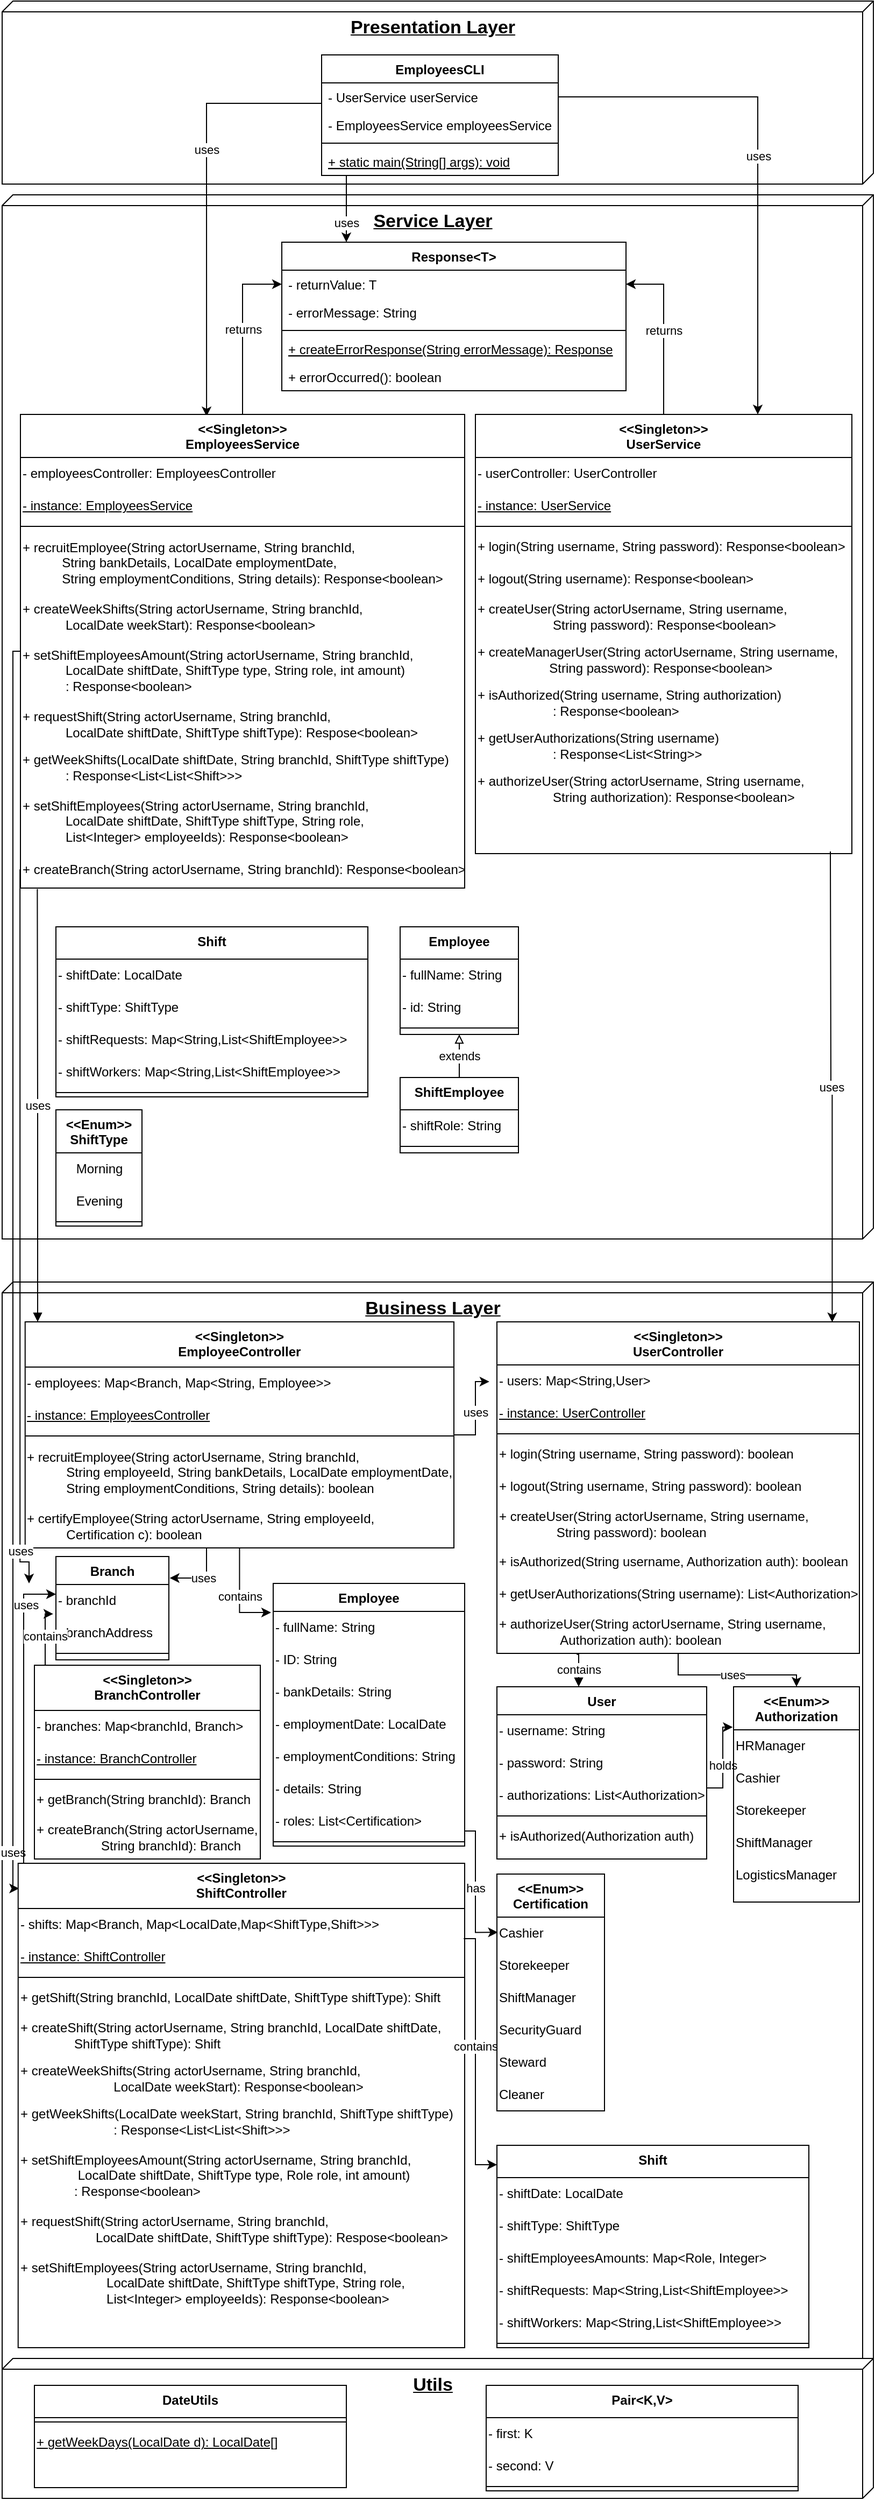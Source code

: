 <mxfile version="20.8.10" type="device"><diagram id="C5RBs43oDa-KdzZeNtuy" name="Page-1"><mxGraphModel dx="2015" dy="690" grid="1" gridSize="10" guides="1" tooltips="1" connect="1" arrows="1" fold="1" page="1" pageScale="1" pageWidth="827" pageHeight="1169" math="0" shadow="0"><root><mxCell id="WIyWlLk6GJQsqaUBKTNV-0"/><mxCell id="WIyWlLk6GJQsqaUBKTNV-1" parent="WIyWlLk6GJQsqaUBKTNV-0"/><mxCell id="3nhxtxOCKIJYej11kyEG-0" value="&lt;b&gt;Presentation Layer&lt;/b&gt;" style="verticalAlign=top;align=center;spacingTop=8;spacingLeft=2;spacingRight=12;shape=cube;size=10;direction=south;fontStyle=4;html=1;fontSize=17;" parent="WIyWlLk6GJQsqaUBKTNV-1" vertex="1"><mxGeometry x="-820" y="10" width="810" height="170" as="geometry"/></mxCell><mxCell id="3nhxtxOCKIJYej11kyEG-1" value="EmployeesCLI" style="swimlane;fontStyle=1;align=center;verticalAlign=top;childLayout=stackLayout;horizontal=1;startSize=26;horizontalStack=0;resizeParent=1;resizeParentMax=0;resizeLast=0;collapsible=1;marginBottom=0;" parent="WIyWlLk6GJQsqaUBKTNV-1" vertex="1"><mxGeometry x="-523" y="60" width="220" height="112" as="geometry"/></mxCell><mxCell id="3nhxtxOCKIJYej11kyEG-40" value="- UserService userService" style="text;strokeColor=none;fillColor=none;align=left;verticalAlign=top;spacingLeft=4;spacingRight=4;overflow=hidden;rotatable=0;points=[[0,0.5],[1,0.5]];portConstraint=eastwest;fontStyle=0" parent="3nhxtxOCKIJYej11kyEG-1" vertex="1"><mxGeometry y="26" width="220" height="26" as="geometry"/></mxCell><mxCell id="3nhxtxOCKIJYej11kyEG-41" value="- EmployeesService employeesService" style="text;strokeColor=none;fillColor=none;align=left;verticalAlign=top;spacingLeft=4;spacingRight=4;overflow=hidden;rotatable=0;points=[[0,0.5],[1,0.5]];portConstraint=eastwest;fontStyle=0" parent="3nhxtxOCKIJYej11kyEG-1" vertex="1"><mxGeometry y="52" width="220" height="26" as="geometry"/></mxCell><mxCell id="3nhxtxOCKIJYej11kyEG-7" value="" style="line;strokeWidth=1;fillColor=none;align=left;verticalAlign=middle;spacingTop=-1;spacingLeft=3;spacingRight=3;rotatable=0;labelPosition=right;points=[];portConstraint=eastwest;" parent="3nhxtxOCKIJYej11kyEG-1" vertex="1"><mxGeometry y="78" width="220" height="8" as="geometry"/></mxCell><mxCell id="3nhxtxOCKIJYej11kyEG-9" value="+ static main(String[] args): void" style="text;strokeColor=none;fillColor=none;align=left;verticalAlign=top;spacingLeft=4;spacingRight=4;overflow=hidden;rotatable=0;points=[[0,0.5],[1,0.5]];portConstraint=eastwest;fontStyle=4" parent="3nhxtxOCKIJYej11kyEG-1" vertex="1"><mxGeometry y="86" width="220" height="26" as="geometry"/></mxCell><mxCell id="3nhxtxOCKIJYej11kyEG-10" value="&lt;b&gt;Service Layer&lt;/b&gt;" style="verticalAlign=top;align=center;spacingTop=8;spacingLeft=2;spacingRight=12;shape=cube;size=10;direction=south;fontStyle=4;html=1;fontSize=17;" parent="WIyWlLk6GJQsqaUBKTNV-1" vertex="1"><mxGeometry x="-820" y="190" width="810" height="970" as="geometry"/></mxCell><mxCell id="3nhxtxOCKIJYej11kyEG-47" value="uses" style="edgeStyle=orthogonalEdgeStyle;rounded=0;orthogonalLoop=1;jettySize=auto;html=1;exitX=0;exitY=0.5;exitDx=0;exitDy=0;startArrow=none;startFill=0;endArrow=classic;endFill=1;entryX=0.419;entryY=0.004;entryDx=0;entryDy=0;entryPerimeter=0;" parent="WIyWlLk6GJQsqaUBKTNV-1" source="3nhxtxOCKIJYej11kyEG-41" target="3nhxtxOCKIJYej11kyEG-15" edge="1"><mxGeometry x="-0.184" relative="1" as="geometry"><Array as="points"><mxPoint x="-630" y="105"/></Array><mxPoint x="-640" y="368" as="targetPoint"/><mxPoint as="offset"/></mxGeometry></mxCell><mxCell id="3nhxtxOCKIJYej11kyEG-45" value="returns" style="edgeStyle=orthogonalEdgeStyle;rounded=0;orthogonalLoop=1;jettySize=auto;html=1;entryX=0;entryY=0.5;entryDx=0;entryDy=0;" parent="WIyWlLk6GJQsqaUBKTNV-1" source="3nhxtxOCKIJYej11kyEG-15" target="3nhxtxOCKIJYej11kyEG-38" edge="1"><mxGeometry relative="1" as="geometry"/></mxCell><mxCell id="3nhxtxOCKIJYej11kyEG-46" value="returns" style="edgeStyle=orthogonalEdgeStyle;rounded=0;orthogonalLoop=1;jettySize=auto;html=1;entryX=1;entryY=0.5;entryDx=0;entryDy=0;" parent="WIyWlLk6GJQsqaUBKTNV-1" source="3nhxtxOCKIJYej11kyEG-23" target="3nhxtxOCKIJYej11kyEG-38" edge="1"><mxGeometry relative="1" as="geometry"/></mxCell><mxCell id="3nhxtxOCKIJYej11kyEG-23" value="&lt;&lt;Singleton&gt;&gt;&#10;UserService" style="swimlane;fontStyle=1;align=center;verticalAlign=top;childLayout=stackLayout;horizontal=1;startSize=40;horizontalStack=0;resizeParent=1;resizeLast=0;collapsible=1;marginBottom=0;rounded=0;shadow=0;strokeWidth=1;" parent="WIyWlLk6GJQsqaUBKTNV-1" vertex="1"><mxGeometry x="-380" y="394" width="350" height="408" as="geometry"><mxRectangle x="130" y="380" width="160" height="26" as="alternateBounds"/></mxGeometry></mxCell><mxCell id="3nhxtxOCKIJYej11kyEG-24" value="- userController: UserController" style="text;html=1;align=left;verticalAlign=middle;resizable=0;points=[];autosize=1;strokeColor=none;fillColor=none;" parent="3nhxtxOCKIJYej11kyEG-23" vertex="1"><mxGeometry y="40" width="350" height="30" as="geometry"/></mxCell><mxCell id="3nhxtxOCKIJYej11kyEG-52" value="&lt;u&gt;- instance: UserService&lt;/u&gt;" style="text;html=1;align=left;verticalAlign=middle;resizable=0;points=[];autosize=1;strokeColor=none;fillColor=none;" parent="3nhxtxOCKIJYej11kyEG-23" vertex="1"><mxGeometry y="70" width="350" height="30" as="geometry"/></mxCell><mxCell id="3nhxtxOCKIJYej11kyEG-25" value="" style="line;html=1;strokeWidth=1;align=left;verticalAlign=middle;spacingTop=-1;spacingLeft=3;spacingRight=3;rotatable=0;labelPosition=right;points=[];portConstraint=eastwest;" parent="3nhxtxOCKIJYej11kyEG-23" vertex="1"><mxGeometry y="100" width="350" height="8" as="geometry"/></mxCell><mxCell id="tUeAErOg3bjmsSZB63ol-9" value="&lt;span&gt;+ login(String username, String password): Response&amp;lt;boolean&amp;gt;&lt;/span&gt;" style="text;html=1;align=left;verticalAlign=middle;resizable=0;points=[];autosize=1;strokeColor=none;fillColor=none;fontStyle=0" vertex="1" parent="3nhxtxOCKIJYej11kyEG-23"><mxGeometry y="108" width="350" height="30" as="geometry"/></mxCell><mxCell id="tUeAErOg3bjmsSZB63ol-10" value="&lt;span&gt;+ logout(String username): Response&amp;lt;boolean&amp;gt;&lt;/span&gt;" style="text;html=1;align=left;verticalAlign=middle;resizable=0;points=[];autosize=1;strokeColor=none;fillColor=none;fontStyle=0" vertex="1" parent="3nhxtxOCKIJYej11kyEG-23"><mxGeometry y="138" width="350" height="30" as="geometry"/></mxCell><mxCell id="tUeAErOg3bjmsSZB63ol-15" value="&lt;span&gt;+ createUser(String actorUsername, String username,&lt;br&gt;&amp;nbsp; &amp;nbsp; &amp;nbsp; &amp;nbsp; &amp;nbsp; &amp;nbsp; &amp;nbsp; &amp;nbsp; &amp;nbsp; &amp;nbsp; &amp;nbsp;String password): Response&amp;lt;boolean&amp;gt;&lt;/span&gt;" style="text;html=1;align=left;verticalAlign=middle;resizable=0;points=[];autosize=1;strokeColor=none;fillColor=none;fontStyle=0" vertex="1" parent="3nhxtxOCKIJYej11kyEG-23"><mxGeometry y="168" width="350" height="40" as="geometry"/></mxCell><mxCell id="tUeAErOg3bjmsSZB63ol-21" value="&lt;span&gt;+ createManagerUser(String actorUsername, String username,&lt;br&gt;&amp;nbsp; &amp;nbsp; &amp;nbsp; &amp;nbsp; &amp;nbsp; &amp;nbsp; &amp;nbsp; &amp;nbsp; &amp;nbsp; &amp;nbsp; String password): Response&amp;lt;boolean&amp;gt;&lt;/span&gt;" style="text;html=1;align=left;verticalAlign=middle;resizable=0;points=[];autosize=1;strokeColor=none;fillColor=none;fontStyle=0" vertex="1" parent="3nhxtxOCKIJYej11kyEG-23"><mxGeometry y="208" width="350" height="40" as="geometry"/></mxCell><mxCell id="tUeAErOg3bjmsSZB63ol-62" value="&lt;span&gt;+ isAuthorized(String username, String authorization)&lt;br&gt;&amp;nbsp; &amp;nbsp; &amp;nbsp; &amp;nbsp; &amp;nbsp; &amp;nbsp; &amp;nbsp; &amp;nbsp; &amp;nbsp; &amp;nbsp; &amp;nbsp;: Response&amp;lt;boolean&amp;gt;&lt;/span&gt;" style="text;html=1;align=left;verticalAlign=middle;resizable=0;points=[];autosize=1;strokeColor=none;fillColor=none;fontStyle=0" vertex="1" parent="3nhxtxOCKIJYej11kyEG-23"><mxGeometry y="248" width="350" height="40" as="geometry"/></mxCell><mxCell id="tUeAErOg3bjmsSZB63ol-63" value="&lt;span&gt;+ getUserAuthorizations(String username)&lt;br&gt;&amp;nbsp; &amp;nbsp; &amp;nbsp; &amp;nbsp; &amp;nbsp; &amp;nbsp; &amp;nbsp; &amp;nbsp; &amp;nbsp; &amp;nbsp; &amp;nbsp;: Response&amp;lt;List&amp;lt;String&amp;gt;&amp;gt;&lt;/span&gt;" style="text;html=1;align=left;verticalAlign=middle;resizable=0;points=[];autosize=1;strokeColor=none;fillColor=none;fontStyle=0" vertex="1" parent="3nhxtxOCKIJYej11kyEG-23"><mxGeometry y="288" width="350" height="40" as="geometry"/></mxCell><mxCell id="tUeAErOg3bjmsSZB63ol-117" value="&lt;span&gt;+ authorizeUser(String actorUsername, String username, &lt;br&gt;&amp;nbsp; &amp;nbsp; &amp;nbsp; &amp;nbsp; &amp;nbsp; &amp;nbsp; &amp;nbsp; &amp;nbsp; &amp;nbsp; &amp;nbsp; &amp;nbsp;String authorization): Response&amp;lt;boolean&amp;gt;&lt;/span&gt;" style="text;html=1;align=left;verticalAlign=middle;resizable=0;points=[];autosize=1;strokeColor=none;fillColor=none;fontStyle=0" vertex="1" parent="3nhxtxOCKIJYej11kyEG-23"><mxGeometry y="328" width="350" height="40" as="geometry"/></mxCell><mxCell id="3nhxtxOCKIJYej11kyEG-36" value="Response&lt;T&gt;" style="swimlane;fontStyle=1;align=center;verticalAlign=top;childLayout=stackLayout;horizontal=1;startSize=26;horizontalStack=0;resizeParent=1;resizeParentMax=0;resizeLast=0;collapsible=1;marginBottom=0;" parent="WIyWlLk6GJQsqaUBKTNV-1" vertex="1"><mxGeometry x="-560" y="234" width="320" height="138" as="geometry"/></mxCell><mxCell id="3nhxtxOCKIJYej11kyEG-38" value="- returnValue: T" style="text;strokeColor=none;fillColor=none;align=left;verticalAlign=top;spacingLeft=4;spacingRight=4;overflow=hidden;rotatable=0;points=[[0,0.5],[1,0.5]];portConstraint=eastwest;" parent="3nhxtxOCKIJYej11kyEG-36" vertex="1"><mxGeometry y="26" width="320" height="26" as="geometry"/></mxCell><mxCell id="3nhxtxOCKIJYej11kyEG-39" value="- errorMessage: String" style="text;strokeColor=none;fillColor=none;align=left;verticalAlign=top;spacingLeft=4;spacingRight=4;overflow=hidden;rotatable=0;points=[[0,0.5],[1,0.5]];portConstraint=eastwest;fontStyle=0" parent="3nhxtxOCKIJYej11kyEG-36" vertex="1"><mxGeometry y="52" width="320" height="26" as="geometry"/></mxCell><mxCell id="3nhxtxOCKIJYej11kyEG-37" value="" style="line;strokeWidth=1;fillColor=none;align=left;verticalAlign=middle;spacingTop=-1;spacingLeft=3;spacingRight=3;rotatable=0;labelPosition=right;points=[];portConstraint=eastwest;" parent="3nhxtxOCKIJYej11kyEG-36" vertex="1"><mxGeometry y="78" width="320" height="8" as="geometry"/></mxCell><mxCell id="tUeAErOg3bjmsSZB63ol-11" value="+ createErrorResponse(String errorMessage): Response" style="text;strokeColor=none;fillColor=none;align=left;verticalAlign=top;spacingLeft=4;spacingRight=4;overflow=hidden;rotatable=0;points=[[0,0.5],[1,0.5]];portConstraint=eastwest;fontStyle=4" vertex="1" parent="3nhxtxOCKIJYej11kyEG-36"><mxGeometry y="86" width="320" height="26" as="geometry"/></mxCell><mxCell id="tUeAErOg3bjmsSZB63ol-12" value="+ errorOccurred(): boolean" style="text;strokeColor=none;fillColor=none;align=left;verticalAlign=top;spacingLeft=4;spacingRight=4;overflow=hidden;rotatable=0;points=[[0,0.5],[1,0.5]];portConstraint=eastwest;fontStyle=0" vertex="1" parent="3nhxtxOCKIJYej11kyEG-36"><mxGeometry y="112" width="320" height="26" as="geometry"/></mxCell><mxCell id="3nhxtxOCKIJYej11kyEG-48" value="uses" style="edgeStyle=orthogonalEdgeStyle;rounded=0;orthogonalLoop=1;jettySize=auto;html=1;exitX=1;exitY=0.5;exitDx=0;exitDy=0;entryX=0.75;entryY=0;entryDx=0;entryDy=0;startArrow=none;startFill=0;endArrow=classic;endFill=1;strokeWidth=1;" parent="WIyWlLk6GJQsqaUBKTNV-1" source="3nhxtxOCKIJYej11kyEG-40" target="3nhxtxOCKIJYej11kyEG-23" edge="1"><mxGeometry relative="1" as="geometry"/></mxCell><mxCell id="3nhxtxOCKIJYej11kyEG-49" value="&lt;b&gt;Business Layer&lt;/b&gt;" style="verticalAlign=top;align=center;spacingTop=8;spacingLeft=2;spacingRight=12;shape=cube;size=10;direction=south;fontStyle=4;html=1;fontSize=17;" parent="WIyWlLk6GJQsqaUBKTNV-1" vertex="1"><mxGeometry x="-820" y="1200" width="810" height="1010" as="geometry"/></mxCell><mxCell id="tUeAErOg3bjmsSZB63ol-16" value="uses" style="edgeStyle=orthogonalEdgeStyle;rounded=0;orthogonalLoop=1;jettySize=auto;html=1;entryX=-0.021;entryY=0.517;entryDx=0;entryDy=0;entryPerimeter=0;startArrow=none;startFill=0;endArrow=classic;endFill=1;" edge="1" parent="WIyWlLk6GJQsqaUBKTNV-1" source="TPDy2men3T0ADZxq4F-W-15" target="2aoBsy9uFWrHVeQdkBPF-13"><mxGeometry relative="1" as="geometry"/></mxCell><mxCell id="tUeAErOg3bjmsSZB63ol-20" value="uses" style="edgeStyle=orthogonalEdgeStyle;rounded=0;orthogonalLoop=1;jettySize=auto;html=1;startArrow=block;startFill=1;endArrow=none;endFill=0;entryX=0.038;entryY=1.094;entryDx=0;entryDy=0;entryPerimeter=0;" edge="1" parent="WIyWlLk6GJQsqaUBKTNV-1" source="TPDy2men3T0ADZxq4F-W-15" target="tUeAErOg3bjmsSZB63ol-120"><mxGeometry relative="1" as="geometry"><mxPoint x="-790" y="780" as="targetPoint"/><Array as="points"><mxPoint x="-787" y="1040"/><mxPoint x="-787" y="1040"/></Array></mxGeometry></mxCell><mxCell id="tUeAErOg3bjmsSZB63ol-171" value="contains" style="edgeStyle=orthogonalEdgeStyle;rounded=0;orthogonalLoop=1;jettySize=auto;html=1;startArrow=none;startFill=0;endArrow=classic;endFill=1;" edge="1" parent="WIyWlLk6GJQsqaUBKTNV-1" source="TPDy2men3T0ADZxq4F-W-15"><mxGeometry relative="1" as="geometry"><mxPoint x="-570" y="1507" as="targetPoint"/><Array as="points"><mxPoint x="-599" y="1507"/></Array></mxGeometry></mxCell><mxCell id="tUeAErOg3bjmsSZB63ol-175" value="uses" style="edgeStyle=orthogonalEdgeStyle;rounded=0;orthogonalLoop=1;jettySize=auto;html=1;entryX=1.008;entryY=0.2;entryDx=0;entryDy=0;startArrow=none;startFill=0;endArrow=classic;endFill=1;entryPerimeter=0;" edge="1" parent="WIyWlLk6GJQsqaUBKTNV-1" source="TPDy2men3T0ADZxq4F-W-15" target="tUeAErOg3bjmsSZB63ol-56"><mxGeometry relative="1" as="geometry"><Array as="points"><mxPoint x="-630" y="1475"/><mxPoint x="-664" y="1475"/></Array></mxGeometry></mxCell><mxCell id="TPDy2men3T0ADZxq4F-W-15" value="&lt;&lt;Singleton&gt;&gt;&#10;EmployeeController" style="swimlane;fontStyle=1;align=center;verticalAlign=top;childLayout=stackLayout;horizontal=1;startSize=42;horizontalStack=0;resizeParent=1;resizeLast=0;collapsible=1;marginBottom=0;rounded=0;shadow=0;strokeWidth=1;" parent="WIyWlLk6GJQsqaUBKTNV-1" vertex="1"><mxGeometry x="-798.63" y="1237" width="398.63" height="210" as="geometry"><mxRectangle x="130" y="380" width="160" height="26" as="alternateBounds"/></mxGeometry></mxCell><mxCell id="62ZQvkJC0TwxKtBlI4pa-22" value="- employees: Map&amp;lt;Branch, Map&amp;lt;String, Employee&amp;gt;&amp;gt;" style="text;html=1;align=left;verticalAlign=middle;resizable=0;points=[];autosize=1;strokeColor=none;fillColor=none;" parent="TPDy2men3T0ADZxq4F-W-15" vertex="1"><mxGeometry y="42" width="398.63" height="30" as="geometry"/></mxCell><mxCell id="3nhxtxOCKIJYej11kyEG-50" value="&lt;u&gt;- instance: EmployeesController&lt;/u&gt;" style="text;html=1;align=left;verticalAlign=middle;resizable=0;points=[];autosize=1;strokeColor=none;fillColor=none;" parent="TPDy2men3T0ADZxq4F-W-15" vertex="1"><mxGeometry y="72" width="398.63" height="30" as="geometry"/></mxCell><mxCell id="TPDy2men3T0ADZxq4F-W-18" value="" style="line;html=1;strokeWidth=1;align=left;verticalAlign=middle;spacingTop=-1;spacingLeft=3;spacingRight=3;rotatable=0;labelPosition=right;points=[];portConstraint=eastwest;" parent="TPDy2men3T0ADZxq4F-W-15" vertex="1"><mxGeometry y="102" width="398.63" height="8" as="geometry"/></mxCell><mxCell id="tUeAErOg3bjmsSZB63ol-26" value="+ recruitEmployee(String actorUsername, String branchId,&lt;br&gt;&amp;nbsp; &amp;nbsp; &amp;nbsp; &amp;nbsp; &amp;nbsp; &amp;nbsp;String employeeId, String bankDetails, LocalDate employmentDate,&lt;br style=&quot;border-color: var(--border-color);&quot;&gt;&amp;nbsp; &amp;nbsp; &amp;nbsp; &amp;nbsp; &amp;nbsp; &amp;nbsp;String employmentConditions, String details): boolean" style="text;html=1;align=left;verticalAlign=middle;resizable=0;points=[];autosize=1;strokeColor=none;fillColor=none;fontStyle=0" vertex="1" parent="TPDy2men3T0ADZxq4F-W-15"><mxGeometry y="110" width="398.63" height="60" as="geometry"/></mxCell><mxCell id="tUeAErOg3bjmsSZB63ol-190" value="+ certifyEmployee(String actorUsername, String employeeId,&lt;br&gt;&amp;nbsp; &amp;nbsp; &amp;nbsp; &amp;nbsp; &amp;nbsp; &amp;nbsp;Certification c): boolean" style="text;html=1;align=left;verticalAlign=middle;resizable=0;points=[];autosize=1;strokeColor=none;fillColor=none;fontStyle=0" vertex="1" parent="TPDy2men3T0ADZxq4F-W-15"><mxGeometry y="170" width="398.63" height="40" as="geometry"/></mxCell><mxCell id="tUeAErOg3bjmsSZB63ol-18" value="contains" style="edgeStyle=orthogonalEdgeStyle;rounded=0;orthogonalLoop=1;jettySize=auto;html=1;entryX=0.22;entryY=1.021;entryDx=0;entryDy=0;entryPerimeter=0;startArrow=block;startFill=1;endArrow=none;endFill=0;" edge="1" parent="WIyWlLk6GJQsqaUBKTNV-1" source="TPDy2men3T0ADZxq4F-W-9" target="tUeAErOg3bjmsSZB63ol-118"><mxGeometry relative="1" as="geometry"><Array as="points"><mxPoint x="-284" y="1546"/></Array></mxGeometry></mxCell><mxCell id="tUeAErOg3bjmsSZB63ol-46" value="holds" style="edgeStyle=orthogonalEdgeStyle;rounded=0;orthogonalLoop=1;jettySize=auto;html=1;startArrow=none;startFill=0;endArrow=classic;endFill=1;entryX=-0.007;entryY=-0.083;entryDx=0;entryDy=0;entryPerimeter=0;" edge="1" parent="WIyWlLk6GJQsqaUBKTNV-1" source="TPDy2men3T0ADZxq4F-W-9" target="tUeAErOg3bjmsSZB63ol-33"><mxGeometry x="-0.106" relative="1" as="geometry"><mxPoint x="-154" y="1606" as="targetPoint"/><Array as="points"><mxPoint x="-150" y="1670"/><mxPoint x="-150" y="1614"/></Array><mxPoint as="offset"/></mxGeometry></mxCell><mxCell id="TPDy2men3T0ADZxq4F-W-9" value="User" style="swimlane;fontStyle=1;align=center;verticalAlign=top;childLayout=stackLayout;horizontal=1;startSize=26;horizontalStack=0;resizeParent=1;resizeLast=0;collapsible=1;marginBottom=0;rounded=0;shadow=0;strokeWidth=1;" parent="WIyWlLk6GJQsqaUBKTNV-1" vertex="1"><mxGeometry x="-360" y="1576" width="195" height="160" as="geometry"><mxRectangle x="130" y="380" width="160" height="26" as="alternateBounds"/></mxGeometry></mxCell><mxCell id="TPDy2men3T0ADZxq4F-W-69" value="- username: String" style="text;html=1;align=left;verticalAlign=middle;resizable=0;points=[];autosize=1;strokeColor=none;fillColor=none;" parent="TPDy2men3T0ADZxq4F-W-9" vertex="1"><mxGeometry y="26" width="195" height="30" as="geometry"/></mxCell><mxCell id="TPDy2men3T0ADZxq4F-W-72" value="- password: String" style="text;html=1;align=left;verticalAlign=middle;resizable=0;points=[];autosize=1;strokeColor=none;fillColor=none;" parent="TPDy2men3T0ADZxq4F-W-9" vertex="1"><mxGeometry y="56" width="195" height="30" as="geometry"/></mxCell><mxCell id="2aoBsy9uFWrHVeQdkBPF-0" value="- authorizations: List&amp;lt;Authorization&amp;gt;" style="text;html=1;align=left;verticalAlign=middle;resizable=0;points=[];autosize=1;strokeColor=none;fillColor=none;" parent="TPDy2men3T0ADZxq4F-W-9" vertex="1"><mxGeometry y="86" width="195" height="30" as="geometry"/></mxCell><mxCell id="TPDy2men3T0ADZxq4F-W-12" value="" style="line;html=1;strokeWidth=1;align=left;verticalAlign=middle;spacingTop=-1;spacingLeft=3;spacingRight=3;rotatable=0;labelPosition=right;points=[];portConstraint=eastwest;" parent="TPDy2men3T0ADZxq4F-W-9" vertex="1"><mxGeometry y="116" width="195" height="8" as="geometry"/></mxCell><mxCell id="tUeAErOg3bjmsSZB63ol-22" value="&lt;span&gt;+ isAuthorized(Authorization auth)&lt;/span&gt;" style="text;html=1;align=left;verticalAlign=middle;resizable=0;points=[];autosize=1;strokeColor=none;fillColor=none;fontStyle=0" vertex="1" parent="TPDy2men3T0ADZxq4F-W-9"><mxGeometry y="124" width="195" height="30" as="geometry"/></mxCell><mxCell id="tUeAErOg3bjmsSZB63ol-1" value="uses" style="edgeStyle=orthogonalEdgeStyle;rounded=0;orthogonalLoop=1;jettySize=auto;html=1;endArrow=none;endFill=0;exitX=0.925;exitY=0.001;exitDx=0;exitDy=0;startArrow=classic;startFill=1;exitPerimeter=0;" edge="1" parent="WIyWlLk6GJQsqaUBKTNV-1" source="TPDy2men3T0ADZxq4F-W-21"><mxGeometry relative="1" as="geometry"><mxPoint x="-50" y="800" as="targetPoint"/><Array as="points"/></mxGeometry></mxCell><mxCell id="tUeAErOg3bjmsSZB63ol-47" value="uses" style="edgeStyle=orthogonalEdgeStyle;rounded=0;orthogonalLoop=1;jettySize=auto;html=1;entryX=0.5;entryY=0;entryDx=0;entryDy=0;startArrow=none;startFill=0;endArrow=classic;endFill=1;" edge="1" parent="WIyWlLk6GJQsqaUBKTNV-1" source="TPDy2men3T0ADZxq4F-W-21" target="tUeAErOg3bjmsSZB63ol-32"><mxGeometry relative="1" as="geometry"/></mxCell><mxCell id="TPDy2men3T0ADZxq4F-W-21" value="&lt;&lt;Singleton&gt;&gt;&#10;UserController" style="swimlane;fontStyle=1;align=center;verticalAlign=top;childLayout=stackLayout;horizontal=1;startSize=40;horizontalStack=0;resizeParent=1;resizeLast=0;collapsible=1;marginBottom=0;rounded=0;shadow=0;strokeWidth=1;" parent="WIyWlLk6GJQsqaUBKTNV-1" vertex="1"><mxGeometry x="-360" y="1237" width="337" height="308" as="geometry"><mxRectangle x="130" y="380" width="160" height="26" as="alternateBounds"/></mxGeometry></mxCell><mxCell id="2aoBsy9uFWrHVeQdkBPF-13" value="- users: Map&amp;lt;String,User&amp;gt;" style="text;html=1;align=left;verticalAlign=middle;resizable=0;points=[];autosize=1;strokeColor=none;fillColor=none;" parent="TPDy2men3T0ADZxq4F-W-21" vertex="1"><mxGeometry y="40" width="337" height="30" as="geometry"/></mxCell><mxCell id="62ZQvkJC0TwxKtBlI4pa-18" value="&lt;u&gt;- instance: UserController&lt;/u&gt;" style="text;html=1;align=left;verticalAlign=middle;resizable=0;points=[];autosize=1;strokeColor=none;fillColor=none;" parent="TPDy2men3T0ADZxq4F-W-21" vertex="1"><mxGeometry y="70" width="337" height="30" as="geometry"/></mxCell><mxCell id="TPDy2men3T0ADZxq4F-W-24" value="" style="line;html=1;strokeWidth=1;align=left;verticalAlign=middle;spacingTop=-1;spacingLeft=3;spacingRight=3;rotatable=0;labelPosition=right;points=[];portConstraint=eastwest;" parent="TPDy2men3T0ADZxq4F-W-21" vertex="1"><mxGeometry y="100" width="337" height="8" as="geometry"/></mxCell><mxCell id="tUeAErOg3bjmsSZB63ol-17" value="+ login(String username, String password): boolean" style="text;html=1;align=left;verticalAlign=middle;resizable=0;points=[];autosize=1;strokeColor=none;fillColor=none;fontStyle=0" vertex="1" parent="TPDy2men3T0ADZxq4F-W-21"><mxGeometry y="108" width="337" height="30" as="geometry"/></mxCell><mxCell id="tUeAErOg3bjmsSZB63ol-23" value="&lt;span&gt;+ logout(String username, String password): boolean&lt;/span&gt;" style="text;html=1;align=left;verticalAlign=middle;resizable=0;points=[];autosize=1;strokeColor=none;fillColor=none;fontStyle=0" vertex="1" parent="TPDy2men3T0ADZxq4F-W-21"><mxGeometry y="138" width="337" height="30" as="geometry"/></mxCell><mxCell id="tUeAErOg3bjmsSZB63ol-24" value="&lt;span&gt;+ createUser(String actorUsername, String username,&lt;br&gt;&amp;nbsp; &amp;nbsp; &amp;nbsp; &amp;nbsp; &amp;nbsp; &amp;nbsp; &amp;nbsp; &amp;nbsp; String password): boolean&lt;/span&gt;" style="text;html=1;align=left;verticalAlign=middle;resizable=0;points=[];autosize=1;strokeColor=none;fillColor=none;fontStyle=0" vertex="1" parent="TPDy2men3T0ADZxq4F-W-21"><mxGeometry y="168" width="337" height="40" as="geometry"/></mxCell><mxCell id="tUeAErOg3bjmsSZB63ol-25" value="&lt;span&gt;+ isAuthorized(String username, Authorization auth): boolean&lt;/span&gt;" style="text;html=1;align=left;verticalAlign=middle;resizable=0;points=[];autosize=1;strokeColor=none;fillColor=none;fontStyle=0" vertex="1" parent="TPDy2men3T0ADZxq4F-W-21"><mxGeometry y="208" width="337" height="30" as="geometry"/></mxCell><mxCell id="tUeAErOg3bjmsSZB63ol-28" value="&lt;span&gt;+ getUserAuthorizations(String username): List&amp;lt;Authorization&amp;gt;&lt;/span&gt;" style="text;html=1;align=left;verticalAlign=middle;resizable=0;points=[];autosize=1;strokeColor=none;fillColor=none;fontStyle=0" vertex="1" parent="TPDy2men3T0ADZxq4F-W-21"><mxGeometry y="238" width="337" height="30" as="geometry"/></mxCell><mxCell id="tUeAErOg3bjmsSZB63ol-118" value="&lt;span&gt;+ authorizeUser(String actorUsername, String username,&lt;br&gt;&amp;nbsp; &amp;nbsp; &amp;nbsp; &amp;nbsp; &amp;nbsp; &amp;nbsp; &amp;nbsp; &amp;nbsp; &amp;nbsp;Authorization auth): boolean&lt;br&gt;&lt;/span&gt;" style="text;html=1;align=left;verticalAlign=middle;resizable=0;points=[];autosize=1;strokeColor=none;fillColor=none;fontStyle=0" vertex="1" parent="TPDy2men3T0ADZxq4F-W-21"><mxGeometry y="268" width="337" height="40" as="geometry"/></mxCell><mxCell id="tUeAErOg3bjmsSZB63ol-0" value="uses" style="edgeStyle=orthogonalEdgeStyle;rounded=0;orthogonalLoop=1;jettySize=auto;html=1;" edge="1" parent="WIyWlLk6GJQsqaUBKTNV-1" source="3nhxtxOCKIJYej11kyEG-1"><mxGeometry x="0.412" relative="1" as="geometry"><mxPoint x="-500" y="234" as="targetPoint"/><Array as="points"><mxPoint x="-500" y="234"/></Array><mxPoint as="offset"/></mxGeometry></mxCell><mxCell id="tUeAErOg3bjmsSZB63ol-145" value="uses" style="edgeStyle=orthogonalEdgeStyle;rounded=0;orthogonalLoop=1;jettySize=auto;html=1;startArrow=none;startFill=0;endArrow=classic;endFill=1;entryX=0.002;entryY=0.052;entryDx=0;entryDy=0;entryPerimeter=0;" edge="1" parent="WIyWlLk6GJQsqaUBKTNV-1" source="3nhxtxOCKIJYej11kyEG-15" target="tUeAErOg3bjmsSZB63ol-132"><mxGeometry x="0.933" relative="1" as="geometry"><mxPoint x="-830" y="1750" as="targetPoint"/><Array as="points"><mxPoint x="-810" y="614"/><mxPoint x="-810" y="1763"/></Array><mxPoint as="offset"/></mxGeometry></mxCell><mxCell id="3nhxtxOCKIJYej11kyEG-15" value="&lt;&lt;Singleton&gt;&gt;&#10;EmployeesService" style="swimlane;fontStyle=1;align=center;verticalAlign=top;childLayout=stackLayout;horizontal=1;startSize=40;horizontalStack=0;resizeParent=1;resizeLast=0;collapsible=1;marginBottom=0;rounded=0;shadow=0;strokeWidth=1;" parent="WIyWlLk6GJQsqaUBKTNV-1" vertex="1"><mxGeometry x="-803" y="394" width="413" height="440" as="geometry"><mxRectangle x="130" y="380" width="160" height="26" as="alternateBounds"/></mxGeometry></mxCell><mxCell id="3nhxtxOCKIJYej11kyEG-16" value="- employeesController: EmployeesController" style="text;html=1;align=left;verticalAlign=middle;resizable=0;points=[];autosize=1;strokeColor=none;fillColor=none;" parent="3nhxtxOCKIJYej11kyEG-15" vertex="1"><mxGeometry y="40" width="413" height="30" as="geometry"/></mxCell><mxCell id="3nhxtxOCKIJYej11kyEG-51" value="&lt;u&gt;- instance: EmployeesService&lt;/u&gt;" style="text;html=1;align=left;verticalAlign=middle;resizable=0;points=[];autosize=1;strokeColor=none;fillColor=none;" parent="3nhxtxOCKIJYej11kyEG-15" vertex="1"><mxGeometry y="70" width="413" height="30" as="geometry"/></mxCell><mxCell id="3nhxtxOCKIJYej11kyEG-18" value="" style="line;html=1;strokeWidth=1;align=left;verticalAlign=middle;spacingTop=-1;spacingLeft=3;spacingRight=3;rotatable=0;labelPosition=right;points=[];portConstraint=eastwest;" parent="3nhxtxOCKIJYej11kyEG-15" vertex="1"><mxGeometry y="100" width="413" height="8" as="geometry"/></mxCell><mxCell id="tUeAErOg3bjmsSZB63ol-3" value="&lt;span&gt;+ recruitEmployee(String actorUsername, String branchId,&lt;br&gt;&amp;nbsp; &amp;nbsp; &amp;nbsp; &amp;nbsp; &amp;nbsp; &amp;nbsp;String bankDetails, LocalDate employmentDate,&lt;br&gt;&amp;nbsp; &amp;nbsp; &amp;nbsp; &amp;nbsp; &amp;nbsp; &amp;nbsp;String employmentConditions, String details): Response&amp;lt;boolean&amp;gt;&lt;/span&gt;" style="text;html=1;align=left;verticalAlign=middle;resizable=0;points=[];autosize=1;strokeColor=none;fillColor=none;fontStyle=0" vertex="1" parent="3nhxtxOCKIJYej11kyEG-15"><mxGeometry y="108" width="413" height="60" as="geometry"/></mxCell><mxCell id="tUeAErOg3bjmsSZB63ol-29" value="&lt;span&gt;+ createWeekShifts(String actorUsername, String branchId,&lt;br&gt;&amp;nbsp; &amp;nbsp; &amp;nbsp; &amp;nbsp; &amp;nbsp; &amp;nbsp; LocalDate weekStart): Response&amp;lt;boolean&amp;gt;&lt;/span&gt;" style="text;html=1;align=left;verticalAlign=middle;resizable=0;points=[];autosize=1;strokeColor=none;fillColor=none;fontStyle=0" vertex="1" parent="3nhxtxOCKIJYej11kyEG-15"><mxGeometry y="168" width="413" height="40" as="geometry"/></mxCell><mxCell id="tUeAErOg3bjmsSZB63ol-83" value="&lt;span&gt;+ setShiftEmployeesAmount(String actorUsername, String branchId,&lt;br&gt;&amp;nbsp; &amp;nbsp; &amp;nbsp; &amp;nbsp; &amp;nbsp; &amp;nbsp; LocalDate shiftDate, ShiftType type, String role, int amount)&lt;br&gt;&amp;nbsp; &amp;nbsp; &amp;nbsp; &amp;nbsp; &amp;nbsp; &amp;nbsp; : Response&amp;lt;boolean&amp;gt;&lt;/span&gt;" style="text;html=1;align=left;verticalAlign=middle;resizable=0;points=[];autosize=1;strokeColor=none;fillColor=none;fontStyle=0" vertex="1" parent="3nhxtxOCKIJYej11kyEG-15"><mxGeometry y="208" width="413" height="60" as="geometry"/></mxCell><mxCell id="tUeAErOg3bjmsSZB63ol-30" value="&lt;span&gt;+ requestShift(String actorUsername, String branchId,&lt;br&gt;&amp;nbsp; &amp;nbsp; &amp;nbsp; &amp;nbsp; &amp;nbsp; &amp;nbsp; LocalDate shiftDate, ShiftType shiftType): Respose&amp;lt;boolean&amp;gt;&lt;/span&gt;" style="text;html=1;align=left;verticalAlign=middle;resizable=0;points=[];autosize=1;strokeColor=none;fillColor=none;fontStyle=0" vertex="1" parent="3nhxtxOCKIJYej11kyEG-15"><mxGeometry y="268" width="413" height="40" as="geometry"/></mxCell><mxCell id="tUeAErOg3bjmsSZB63ol-31" value="&lt;span&gt;+ getWeekShifts(LocalDate shiftDate, String branchId, ShiftType shiftType)&lt;br&gt;&amp;nbsp; &amp;nbsp; &amp;nbsp; &amp;nbsp; &amp;nbsp; &amp;nbsp; : Response&amp;lt;List&amp;lt;List&amp;lt;Shift&amp;gt;&amp;gt;&amp;gt;&lt;/span&gt;" style="text;html=1;align=left;verticalAlign=middle;resizable=0;points=[];autosize=1;strokeColor=none;fillColor=none;fontStyle=0" vertex="1" parent="3nhxtxOCKIJYej11kyEG-15"><mxGeometry y="308" width="413" height="40" as="geometry"/></mxCell><mxCell id="tUeAErOg3bjmsSZB63ol-82" value="&lt;span&gt;+ setShiftEmployees(String actorUsername, String branchId,&lt;br&gt;&amp;nbsp; &amp;nbsp; &amp;nbsp; &amp;nbsp; &amp;nbsp; &amp;nbsp; LocalDate shiftDate,&amp;nbsp;ShiftType shiftType, String role,&lt;br&gt;&amp;nbsp; &amp;nbsp; &amp;nbsp; &amp;nbsp; &amp;nbsp; &amp;nbsp; List&amp;lt;Integer&amp;gt; employeeIds): Response&amp;lt;boolean&amp;gt;&lt;/span&gt;" style="text;html=1;align=left;verticalAlign=middle;resizable=0;points=[];autosize=1;strokeColor=none;fillColor=none;fontStyle=0" vertex="1" parent="3nhxtxOCKIJYej11kyEG-15"><mxGeometry y="348" width="413" height="60" as="geometry"/></mxCell><mxCell id="tUeAErOg3bjmsSZB63ol-120" value="+ createBranch(String actorUsername, String branchId): Response&amp;lt;boolean&amp;gt;" style="text;html=1;align=left;verticalAlign=middle;resizable=0;points=[];autosize=1;strokeColor=none;fillColor=none;fontStyle=0" vertex="1" parent="3nhxtxOCKIJYej11kyEG-15"><mxGeometry y="408" width="413" height="30" as="geometry"/></mxCell><mxCell id="tUeAErOg3bjmsSZB63ol-32" value="&lt;&lt;Enum&gt;&gt;&#10;Authorization" style="swimlane;fontStyle=1;align=center;verticalAlign=top;childLayout=stackLayout;horizontal=1;startSize=40;horizontalStack=0;resizeParent=1;resizeLast=0;collapsible=1;marginBottom=0;rounded=0;shadow=0;strokeWidth=1;" vertex="1" parent="WIyWlLk6GJQsqaUBKTNV-1"><mxGeometry x="-140" y="1576" width="117" height="200" as="geometry"><mxRectangle x="130" y="380" width="160" height="26" as="alternateBounds"/></mxGeometry></mxCell><mxCell id="tUeAErOg3bjmsSZB63ol-33" value="HRManager" style="text;html=1;align=left;verticalAlign=middle;resizable=0;points=[];autosize=1;strokeColor=none;fillColor=none;" vertex="1" parent="tUeAErOg3bjmsSZB63ol-32"><mxGeometry y="40" width="117" height="30" as="geometry"/></mxCell><mxCell id="tUeAErOg3bjmsSZB63ol-39" value="Cashier" style="text;html=1;align=left;verticalAlign=middle;resizable=0;points=[];autosize=1;strokeColor=none;fillColor=none;" vertex="1" parent="tUeAErOg3bjmsSZB63ol-32"><mxGeometry y="70" width="117" height="30" as="geometry"/></mxCell><mxCell id="tUeAErOg3bjmsSZB63ol-38" value="Storekeeper" style="text;html=1;align=left;verticalAlign=middle;resizable=0;points=[];autosize=1;strokeColor=none;fillColor=none;" vertex="1" parent="tUeAErOg3bjmsSZB63ol-32"><mxGeometry y="100" width="117" height="30" as="geometry"/></mxCell><mxCell id="tUeAErOg3bjmsSZB63ol-40" value="ShiftManager" style="text;html=1;align=left;verticalAlign=middle;resizable=0;points=[];autosize=1;strokeColor=none;fillColor=none;" vertex="1" parent="tUeAErOg3bjmsSZB63ol-32"><mxGeometry y="130" width="117" height="30" as="geometry"/></mxCell><mxCell id="tUeAErOg3bjmsSZB63ol-41" value="LogisticsManager" style="text;html=1;align=left;verticalAlign=middle;resizable=0;points=[];autosize=1;strokeColor=none;fillColor=none;" vertex="1" parent="tUeAErOg3bjmsSZB63ol-32"><mxGeometry y="160" width="117" height="30" as="geometry"/></mxCell><mxCell id="tUeAErOg3bjmsSZB63ol-196" value="uses" style="edgeStyle=orthogonalEdgeStyle;rounded=0;orthogonalLoop=1;jettySize=auto;html=1;entryX=0.016;entryY=0;entryDx=0;entryDy=0;entryPerimeter=0;startArrow=classic;startFill=1;endArrow=none;endFill=0;" edge="1" parent="WIyWlLk6GJQsqaUBKTNV-1" source="tUeAErOg3bjmsSZB63ol-56" target="tUeAErOg3bjmsSZB63ol-132"><mxGeometry x="-0.716" y="2" relative="1" as="geometry"><Array as="points"><mxPoint x="-800" y="1490"/><mxPoint x="-800" y="1740"/></Array><mxPoint as="offset"/></mxGeometry></mxCell><mxCell id="tUeAErOg3bjmsSZB63ol-56" value="Branch" style="swimlane;fontStyle=1;align=center;verticalAlign=top;childLayout=stackLayout;horizontal=1;startSize=26;horizontalStack=0;resizeParent=1;resizeLast=0;collapsible=1;marginBottom=0;rounded=0;shadow=0;strokeWidth=1;" vertex="1" parent="WIyWlLk6GJQsqaUBKTNV-1"><mxGeometry x="-770" y="1455" width="105" height="96" as="geometry"><mxRectangle x="130" y="380" width="160" height="26" as="alternateBounds"/></mxGeometry></mxCell><mxCell id="tUeAErOg3bjmsSZB63ol-99" value="- branchId" style="text;html=1;align=left;verticalAlign=middle;resizable=0;points=[];autosize=1;strokeColor=none;fillColor=none;" vertex="1" parent="tUeAErOg3bjmsSZB63ol-56"><mxGeometry y="26" width="105" height="30" as="geometry"/></mxCell><mxCell id="tUeAErOg3bjmsSZB63ol-59" value="- branchAddress" style="text;html=1;align=left;verticalAlign=middle;resizable=0;points=[];autosize=1;strokeColor=none;fillColor=none;" vertex="1" parent="tUeAErOg3bjmsSZB63ol-56"><mxGeometry y="56" width="105" height="30" as="geometry"/></mxCell><mxCell id="tUeAErOg3bjmsSZB63ol-60" value="" style="line;html=1;strokeWidth=1;align=left;verticalAlign=middle;spacingTop=-1;spacingLeft=3;spacingRight=3;rotatable=0;labelPosition=right;points=[];portConstraint=eastwest;" vertex="1" parent="tUeAErOg3bjmsSZB63ol-56"><mxGeometry y="86" width="105" height="8" as="geometry"/></mxCell><mxCell id="tUeAErOg3bjmsSZB63ol-79" value="Shift" style="swimlane;fontStyle=1;align=center;verticalAlign=top;childLayout=stackLayout;horizontal=1;startSize=30;horizontalStack=0;resizeParent=1;resizeLast=0;collapsible=1;marginBottom=0;rounded=0;shadow=0;strokeWidth=1;" vertex="1" parent="WIyWlLk6GJQsqaUBKTNV-1"><mxGeometry x="-770" y="870" width="290" height="158" as="geometry"><mxRectangle x="130" y="380" width="160" height="26" as="alternateBounds"/></mxGeometry></mxCell><mxCell id="tUeAErOg3bjmsSZB63ol-103" value="- shiftDate: LocalDate" style="text;html=1;align=left;verticalAlign=middle;resizable=0;points=[];autosize=1;strokeColor=none;fillColor=none;" vertex="1" parent="tUeAErOg3bjmsSZB63ol-79"><mxGeometry y="30" width="290" height="30" as="geometry"/></mxCell><mxCell id="tUeAErOg3bjmsSZB63ol-104" value="- shiftType: ShiftType" style="text;html=1;align=left;verticalAlign=middle;resizable=0;points=[];autosize=1;strokeColor=none;fillColor=none;" vertex="1" parent="tUeAErOg3bjmsSZB63ol-79"><mxGeometry y="60" width="290" height="30" as="geometry"/></mxCell><mxCell id="tUeAErOg3bjmsSZB63ol-80" value="- shiftRequests: Map&amp;lt;String,List&amp;lt;ShiftEmployee&amp;gt;&amp;gt;" style="text;html=1;align=left;verticalAlign=middle;resizable=0;points=[];autosize=1;strokeColor=none;fillColor=none;" vertex="1" parent="tUeAErOg3bjmsSZB63ol-79"><mxGeometry y="90" width="290" height="30" as="geometry"/></mxCell><mxCell id="tUeAErOg3bjmsSZB63ol-84" value="- shiftWorkers: Map&amp;lt;String,List&amp;lt;ShiftEmployee&amp;gt;&amp;gt;" style="text;html=1;align=left;verticalAlign=middle;resizable=0;points=[];autosize=1;strokeColor=none;fillColor=none;" vertex="1" parent="tUeAErOg3bjmsSZB63ol-79"><mxGeometry y="120" width="290" height="30" as="geometry"/></mxCell><mxCell id="tUeAErOg3bjmsSZB63ol-81" value="" style="line;html=1;strokeWidth=1;align=left;verticalAlign=middle;spacingTop=-1;spacingLeft=3;spacingRight=3;rotatable=0;labelPosition=right;points=[];portConstraint=eastwest;" vertex="1" parent="tUeAErOg3bjmsSZB63ol-79"><mxGeometry y="150" width="290" height="8" as="geometry"/></mxCell><mxCell id="tUeAErOg3bjmsSZB63ol-85" value="&lt;&lt;Enum&gt;&gt;&#10;ShiftType" style="swimlane;fontStyle=1;align=center;verticalAlign=top;childLayout=stackLayout;horizontal=1;startSize=40;horizontalStack=0;resizeParent=1;resizeLast=0;collapsible=1;marginBottom=0;rounded=0;shadow=0;strokeWidth=1;" vertex="1" parent="WIyWlLk6GJQsqaUBKTNV-1"><mxGeometry x="-770" y="1040" width="80" height="108" as="geometry"><mxRectangle x="130" y="380" width="160" height="26" as="alternateBounds"/></mxGeometry></mxCell><mxCell id="tUeAErOg3bjmsSZB63ol-86" value="Morning" style="text;html=1;align=middle;verticalAlign=middle;resizable=0;points=[];autosize=1;strokeColor=none;fillColor=none;imageAlign=left;" vertex="1" parent="tUeAErOg3bjmsSZB63ol-85"><mxGeometry y="40" width="80" height="30" as="geometry"/></mxCell><mxCell id="tUeAErOg3bjmsSZB63ol-87" value="Evening" style="text;html=1;align=middle;verticalAlign=middle;resizable=0;points=[];autosize=1;strokeColor=none;fillColor=none;" vertex="1" parent="tUeAErOg3bjmsSZB63ol-85"><mxGeometry y="70" width="80" height="30" as="geometry"/></mxCell><mxCell id="tUeAErOg3bjmsSZB63ol-88" value="" style="line;html=1;strokeWidth=1;align=left;verticalAlign=middle;spacingTop=-1;spacingLeft=3;spacingRight=3;rotatable=0;labelPosition=right;points=[];portConstraint=eastwest;" vertex="1" parent="tUeAErOg3bjmsSZB63ol-85"><mxGeometry y="100" width="80" height="8" as="geometry"/></mxCell><mxCell id="tUeAErOg3bjmsSZB63ol-174" value="contains" style="edgeStyle=orthogonalEdgeStyle;rounded=0;orthogonalLoop=1;jettySize=auto;html=1;startArrow=none;startFill=0;endArrow=classic;endFill=1;entryX=-0.024;entryY=-0.089;entryDx=0;entryDy=0;entryPerimeter=0;" edge="1" parent="WIyWlLk6GJQsqaUBKTNV-1" source="tUeAErOg3bjmsSZB63ol-90" target="tUeAErOg3bjmsSZB63ol-59"><mxGeometry relative="1" as="geometry"><Array as="points"><mxPoint x="-780" y="1508"/></Array></mxGeometry></mxCell><mxCell id="tUeAErOg3bjmsSZB63ol-90" value="&lt;&lt;Singleton&gt;&gt;&#10;BranchController" style="swimlane;fontStyle=1;align=center;verticalAlign=top;childLayout=stackLayout;horizontal=1;startSize=42;horizontalStack=0;resizeParent=1;resizeLast=0;collapsible=1;marginBottom=0;rounded=0;shadow=0;strokeWidth=1;" vertex="1" parent="WIyWlLk6GJQsqaUBKTNV-1"><mxGeometry x="-790" y="1556" width="210" height="180" as="geometry"><mxRectangle x="130" y="380" width="160" height="26" as="alternateBounds"/></mxGeometry></mxCell><mxCell id="tUeAErOg3bjmsSZB63ol-91" value="- branches: Map&amp;lt;branchId, Branch&amp;gt;" style="text;html=1;align=left;verticalAlign=middle;resizable=0;points=[];autosize=1;strokeColor=none;fillColor=none;" vertex="1" parent="tUeAErOg3bjmsSZB63ol-90"><mxGeometry y="42" width="210" height="30" as="geometry"/></mxCell><mxCell id="tUeAErOg3bjmsSZB63ol-92" value="&lt;u&gt;- instance: BranchController&lt;/u&gt;" style="text;html=1;align=left;verticalAlign=middle;resizable=0;points=[];autosize=1;strokeColor=none;fillColor=none;" vertex="1" parent="tUeAErOg3bjmsSZB63ol-90"><mxGeometry y="72" width="210" height="30" as="geometry"/></mxCell><mxCell id="tUeAErOg3bjmsSZB63ol-93" value="" style="line;html=1;strokeWidth=1;align=left;verticalAlign=middle;spacingTop=-1;spacingLeft=3;spacingRight=3;rotatable=0;labelPosition=right;points=[];portConstraint=eastwest;" vertex="1" parent="tUeAErOg3bjmsSZB63ol-90"><mxGeometry y="102" width="210" height="8" as="geometry"/></mxCell><mxCell id="tUeAErOg3bjmsSZB63ol-94" value="+ getBranch(String branchId): Branch" style="text;html=1;align=left;verticalAlign=middle;resizable=0;points=[];autosize=1;strokeColor=none;fillColor=none;fontStyle=0" vertex="1" parent="tUeAErOg3bjmsSZB63ol-90"><mxGeometry y="110" width="210" height="30" as="geometry"/></mxCell><mxCell id="tUeAErOg3bjmsSZB63ol-95" value="&lt;span&gt;+ createBranch(String actorUsername,&lt;br&gt;&amp;nbsp; &amp;nbsp; &amp;nbsp; &amp;nbsp; &amp;nbsp; &amp;nbsp; &amp;nbsp; &amp;nbsp; &amp;nbsp; String branchId): Branch&lt;/span&gt;" style="text;html=1;align=left;verticalAlign=middle;resizable=0;points=[];autosize=1;strokeColor=none;fillColor=none;fontStyle=0" vertex="1" parent="tUeAErOg3bjmsSZB63ol-90"><mxGeometry y="140" width="210" height="40" as="geometry"/></mxCell><mxCell id="tUeAErOg3bjmsSZB63ol-105" value="Employee" style="swimlane;fontStyle=1;align=center;verticalAlign=top;childLayout=stackLayout;horizontal=1;startSize=30;horizontalStack=0;resizeParent=1;resizeLast=0;collapsible=1;marginBottom=0;rounded=0;shadow=0;strokeWidth=1;" vertex="1" parent="WIyWlLk6GJQsqaUBKTNV-1"><mxGeometry x="-450" y="870" width="110" height="100" as="geometry"><mxRectangle x="130" y="380" width="160" height="26" as="alternateBounds"/></mxGeometry></mxCell><mxCell id="tUeAErOg3bjmsSZB63ol-106" value="- fullName: String" style="text;html=1;align=left;verticalAlign=middle;resizable=0;points=[];autosize=1;strokeColor=none;fillColor=none;" vertex="1" parent="tUeAErOg3bjmsSZB63ol-105"><mxGeometry y="30" width="110" height="30" as="geometry"/></mxCell><mxCell id="tUeAErOg3bjmsSZB63ol-107" value="- id: String" style="text;html=1;align=left;verticalAlign=middle;resizable=0;points=[];autosize=1;strokeColor=none;fillColor=none;" vertex="1" parent="tUeAErOg3bjmsSZB63ol-105"><mxGeometry y="60" width="110" height="30" as="geometry"/></mxCell><mxCell id="tUeAErOg3bjmsSZB63ol-110" value="" style="line;html=1;strokeWidth=1;align=left;verticalAlign=middle;spacingTop=-1;spacingLeft=3;spacingRight=3;rotatable=0;labelPosition=right;points=[];portConstraint=eastwest;" vertex="1" parent="tUeAErOg3bjmsSZB63ol-105"><mxGeometry y="90" width="110" height="8" as="geometry"/></mxCell><mxCell id="tUeAErOg3bjmsSZB63ol-116" value="extends" style="edgeStyle=orthogonalEdgeStyle;rounded=0;orthogonalLoop=1;jettySize=auto;html=1;entryX=0.5;entryY=1;entryDx=0;entryDy=0;startArrow=none;startFill=0;endArrow=block;endFill=0;" edge="1" parent="WIyWlLk6GJQsqaUBKTNV-1" source="tUeAErOg3bjmsSZB63ol-112" target="tUeAErOg3bjmsSZB63ol-105"><mxGeometry relative="1" as="geometry"/></mxCell><mxCell id="tUeAErOg3bjmsSZB63ol-112" value="ShiftEmployee" style="swimlane;fontStyle=1;align=center;verticalAlign=top;childLayout=stackLayout;horizontal=1;startSize=30;horizontalStack=0;resizeParent=1;resizeLast=0;collapsible=1;marginBottom=0;rounded=0;shadow=0;strokeWidth=1;" vertex="1" parent="WIyWlLk6GJQsqaUBKTNV-1"><mxGeometry x="-450" y="1010" width="110" height="70" as="geometry"><mxRectangle x="130" y="380" width="160" height="26" as="alternateBounds"/></mxGeometry></mxCell><mxCell id="tUeAErOg3bjmsSZB63ol-113" value="- shiftRole: String" style="text;html=1;align=left;verticalAlign=middle;resizable=0;points=[];autosize=1;strokeColor=none;fillColor=none;" vertex="1" parent="tUeAErOg3bjmsSZB63ol-112"><mxGeometry y="30" width="110" height="30" as="geometry"/></mxCell><mxCell id="tUeAErOg3bjmsSZB63ol-115" value="" style="line;html=1;strokeWidth=1;align=left;verticalAlign=middle;spacingTop=-1;spacingLeft=3;spacingRight=3;rotatable=0;labelPosition=right;points=[];portConstraint=eastwest;" vertex="1" parent="tUeAErOg3bjmsSZB63ol-112"><mxGeometry y="60" width="110" height="8" as="geometry"/></mxCell><mxCell id="tUeAErOg3bjmsSZB63ol-121" value="uses" style="edgeStyle=orthogonalEdgeStyle;rounded=0;orthogonalLoop=1;jettySize=auto;html=1;startArrow=none;startFill=0;endArrow=classic;endFill=1;exitX=-0.001;exitY=0.489;exitDx=0;exitDy=0;exitPerimeter=0;" edge="1" parent="WIyWlLk6GJQsqaUBKTNV-1" source="tUeAErOg3bjmsSZB63ol-120"><mxGeometry x="0.886" relative="1" as="geometry"><mxPoint x="-800" y="810" as="sourcePoint"/><mxPoint x="-795" y="1480" as="targetPoint"/><Array as="points"><mxPoint x="-803" y="1460"/><mxPoint x="-795" y="1460"/></Array><mxPoint as="offset"/></mxGeometry></mxCell><mxCell id="tUeAErOg3bjmsSZB63ol-194" value="has" style="edgeStyle=orthogonalEdgeStyle;rounded=0;orthogonalLoop=1;jettySize=auto;html=1;entryX=0.008;entryY=0.472;entryDx=0;entryDy=0;entryPerimeter=0;startArrow=none;startFill=0;endArrow=classic;endFill=1;" edge="1" parent="WIyWlLk6GJQsqaUBKTNV-1" source="tUeAErOg3bjmsSZB63ol-124" target="tUeAErOg3bjmsSZB63ol-187"><mxGeometry relative="1" as="geometry"><Array as="points"><mxPoint x="-380" y="1710"/><mxPoint x="-380" y="1804"/></Array></mxGeometry></mxCell><mxCell id="tUeAErOg3bjmsSZB63ol-124" value="Employee" style="swimlane;fontStyle=1;align=center;verticalAlign=top;childLayout=stackLayout;horizontal=1;startSize=26;horizontalStack=0;resizeParent=1;resizeLast=0;collapsible=1;marginBottom=0;rounded=0;shadow=0;strokeWidth=1;" vertex="1" parent="WIyWlLk6GJQsqaUBKTNV-1"><mxGeometry x="-568" y="1480" width="178" height="244" as="geometry"><mxRectangle x="130" y="380" width="160" height="26" as="alternateBounds"/></mxGeometry></mxCell><mxCell id="tUeAErOg3bjmsSZB63ol-125" value="- fullName: String" style="text;html=1;align=left;verticalAlign=middle;resizable=0;points=[];autosize=1;strokeColor=none;fillColor=none;" vertex="1" parent="tUeAErOg3bjmsSZB63ol-124"><mxGeometry y="26" width="178" height="30" as="geometry"/></mxCell><mxCell id="tUeAErOg3bjmsSZB63ol-126" value="- ID: String" style="text;html=1;align=left;verticalAlign=middle;resizable=0;points=[];autosize=1;strokeColor=none;fillColor=none;" vertex="1" parent="tUeAErOg3bjmsSZB63ol-124"><mxGeometry y="56" width="178" height="30" as="geometry"/></mxCell><mxCell id="tUeAErOg3bjmsSZB63ol-128" value="- bankDetails: String" style="text;html=1;align=left;verticalAlign=middle;resizable=0;points=[];autosize=1;strokeColor=none;fillColor=none;" vertex="1" parent="tUeAErOg3bjmsSZB63ol-124"><mxGeometry y="86" width="178" height="30" as="geometry"/></mxCell><mxCell id="tUeAErOg3bjmsSZB63ol-129" value="- employmentDate: LocalDate" style="text;html=1;align=left;verticalAlign=middle;resizable=0;points=[];autosize=1;strokeColor=none;fillColor=none;" vertex="1" parent="tUeAErOg3bjmsSZB63ol-124"><mxGeometry y="116" width="178" height="30" as="geometry"/></mxCell><mxCell id="tUeAErOg3bjmsSZB63ol-130" value="- employmentConditions: String" style="text;html=1;align=left;verticalAlign=middle;resizable=0;points=[];autosize=1;strokeColor=none;fillColor=none;" vertex="1" parent="tUeAErOg3bjmsSZB63ol-124"><mxGeometry y="146" width="178" height="30" as="geometry"/></mxCell><mxCell id="tUeAErOg3bjmsSZB63ol-131" value="- details: String" style="text;html=1;align=left;verticalAlign=middle;resizable=0;points=[];autosize=1;strokeColor=none;fillColor=none;" vertex="1" parent="tUeAErOg3bjmsSZB63ol-124"><mxGeometry y="176" width="178" height="30" as="geometry"/></mxCell><mxCell id="tUeAErOg3bjmsSZB63ol-183" value="- roles: List&amp;lt;Certification&amp;gt;" style="text;html=1;align=left;verticalAlign=middle;resizable=0;points=[];autosize=1;strokeColor=none;fillColor=none;" vertex="1" parent="tUeAErOg3bjmsSZB63ol-124"><mxGeometry y="206" width="178" height="30" as="geometry"/></mxCell><mxCell id="tUeAErOg3bjmsSZB63ol-127" value="" style="line;html=1;strokeWidth=1;align=left;verticalAlign=middle;spacingTop=-1;spacingLeft=3;spacingRight=3;rotatable=0;labelPosition=right;points=[];portConstraint=eastwest;" vertex="1" parent="tUeAErOg3bjmsSZB63ol-124"><mxGeometry y="236" width="178" height="8" as="geometry"/></mxCell><mxCell id="tUeAErOg3bjmsSZB63ol-132" value="&lt;&lt;Singleton&gt;&gt;&#10;ShiftController" style="swimlane;fontStyle=1;align=center;verticalAlign=top;childLayout=stackLayout;horizontal=1;startSize=42;horizontalStack=0;resizeParent=1;resizeLast=0;collapsible=1;marginBottom=0;rounded=0;shadow=0;strokeWidth=1;" vertex="1" parent="WIyWlLk6GJQsqaUBKTNV-1"><mxGeometry x="-805.13" y="1740" width="415.13" height="450" as="geometry"><mxRectangle x="130" y="380" width="160" height="26" as="alternateBounds"/></mxGeometry></mxCell><mxCell id="tUeAErOg3bjmsSZB63ol-133" value="- shifts: Map&amp;lt;Branch, Map&amp;lt;LocalDate,Map&amp;lt;ShiftType,Shift&amp;gt;&amp;gt;&amp;gt;" style="text;html=1;align=left;verticalAlign=middle;resizable=0;points=[];autosize=1;strokeColor=none;fillColor=none;" vertex="1" parent="tUeAErOg3bjmsSZB63ol-132"><mxGeometry y="42" width="415.13" height="30" as="geometry"/></mxCell><mxCell id="tUeAErOg3bjmsSZB63ol-134" value="&lt;u&gt;- instance: ShiftController&lt;/u&gt;" style="text;html=1;align=left;verticalAlign=middle;resizable=0;points=[];autosize=1;strokeColor=none;fillColor=none;" vertex="1" parent="tUeAErOg3bjmsSZB63ol-132"><mxGeometry y="72" width="415.13" height="30" as="geometry"/></mxCell><mxCell id="tUeAErOg3bjmsSZB63ol-135" value="" style="line;html=1;strokeWidth=1;align=left;verticalAlign=middle;spacingTop=-1;spacingLeft=3;spacingRight=3;rotatable=0;labelPosition=right;points=[];portConstraint=eastwest;" vertex="1" parent="tUeAErOg3bjmsSZB63ol-132"><mxGeometry y="102" width="415.13" height="8" as="geometry"/></mxCell><mxCell id="tUeAErOg3bjmsSZB63ol-136" value="+ getShift(String branchId, LocalDate shiftDate, ShiftType shiftType): Shift" style="text;html=1;align=left;verticalAlign=middle;resizable=0;points=[];autosize=1;strokeColor=none;fillColor=none;fontStyle=0" vertex="1" parent="tUeAErOg3bjmsSZB63ol-132"><mxGeometry y="110" width="415.13" height="30" as="geometry"/></mxCell><mxCell id="tUeAErOg3bjmsSZB63ol-137" value="&lt;span&gt;+ createShift(String actorUsername, String branchId, LocalDate shiftDate,&lt;br&gt;&amp;nbsp; &amp;nbsp; &amp;nbsp; &amp;nbsp; &amp;nbsp; &amp;nbsp; &amp;nbsp; &amp;nbsp;ShiftType shiftType): Shift&lt;/span&gt;" style="text;html=1;align=left;verticalAlign=middle;resizable=0;points=[];autosize=1;strokeColor=none;fillColor=none;fontStyle=0" vertex="1" parent="tUeAErOg3bjmsSZB63ol-132"><mxGeometry y="140" width="415.13" height="40" as="geometry"/></mxCell><mxCell id="tUeAErOg3bjmsSZB63ol-27" value="+ createWeekShifts(String actorUsername, String branchId,&lt;br style=&quot;border-color: var(--border-color);&quot;&gt;&amp;nbsp; &amp;nbsp; &amp;nbsp; &amp;nbsp; &amp;nbsp; &amp;nbsp; &amp;nbsp; &amp;nbsp; &amp;nbsp; &amp;nbsp; &amp;nbsp; &amp;nbsp; &amp;nbsp; LocalDate weekStart): Response&amp;lt;boolean&amp;gt;" style="text;html=1;align=left;verticalAlign=middle;resizable=0;points=[];autosize=1;strokeColor=none;fillColor=none;fontStyle=0" vertex="1" parent="tUeAErOg3bjmsSZB63ol-132"><mxGeometry y="180" width="415.13" height="40" as="geometry"/></mxCell><mxCell id="tUeAErOg3bjmsSZB63ol-55" value="+ getWeekShifts(LocalDate weekStart, String branchId, ShiftType shiftType)&lt;br style=&quot;border-color: var(--border-color);&quot;&gt;&amp;nbsp; &amp;nbsp; &amp;nbsp; &amp;nbsp; &amp;nbsp; &amp;nbsp; &amp;nbsp; &amp;nbsp; &amp;nbsp; &amp;nbsp; &amp;nbsp; &amp;nbsp; &amp;nbsp; : Response&amp;lt;List&amp;lt;List&amp;lt;Shift&amp;gt;&amp;gt;&amp;gt;" style="text;html=1;align=left;verticalAlign=middle;resizable=0;points=[];autosize=1;strokeColor=none;fillColor=none;fontStyle=0" vertex="1" parent="tUeAErOg3bjmsSZB63ol-132"><mxGeometry y="220" width="415.13" height="40" as="geometry"/></mxCell><mxCell id="tUeAErOg3bjmsSZB63ol-53" value="+ setShiftEmployeesAmount(String actorUsername, String branchId,&lt;br style=&quot;border-color: var(--border-color);&quot;&gt;&amp;nbsp; &amp;nbsp; &amp;nbsp; &amp;nbsp; &amp;nbsp; &amp;nbsp; &amp;nbsp; &amp;nbsp; LocalDate shiftDate, ShiftType type, Role role, int amount)&lt;br style=&quot;border-color: var(--border-color);&quot;&gt;&amp;nbsp; &amp;nbsp; &amp;nbsp; &amp;nbsp; &amp;nbsp; &amp;nbsp; &amp;nbsp; &amp;nbsp;: Response&amp;lt;boolean&amp;gt;" style="text;html=1;align=left;verticalAlign=middle;resizable=0;points=[];autosize=1;strokeColor=none;fillColor=none;fontStyle=0" vertex="1" parent="tUeAErOg3bjmsSZB63ol-132"><mxGeometry y="260" width="415.13" height="60" as="geometry"/></mxCell><mxCell id="tUeAErOg3bjmsSZB63ol-54" value="+ requestShift(String actorUsername, String branchId,&lt;br style=&quot;border-color: var(--border-color);&quot;&gt;&amp;nbsp; &amp;nbsp; &amp;nbsp; &amp;nbsp; &amp;nbsp; &amp;nbsp; &amp;nbsp; &amp;nbsp; &amp;nbsp; &amp;nbsp; &amp;nbsp;LocalDate shiftDate, ShiftType shiftType): Respose&amp;lt;boolean&amp;gt;" style="text;html=1;align=left;verticalAlign=middle;resizable=0;points=[];autosize=1;strokeColor=none;fillColor=none;fontStyle=0" vertex="1" parent="tUeAErOg3bjmsSZB63ol-132"><mxGeometry y="320" width="415.13" height="40" as="geometry"/></mxCell><mxCell id="tUeAErOg3bjmsSZB63ol-102" value="+ setShiftEmployees(String actorUsername, String branchId,&lt;br style=&quot;border-color: var(--border-color);&quot;&gt;&amp;nbsp; &amp;nbsp; &amp;nbsp; &amp;nbsp; &amp;nbsp; &amp;nbsp; &amp;nbsp; &amp;nbsp; &amp;nbsp; &amp;nbsp; &amp;nbsp; &amp;nbsp; LocalDate shiftDate,&amp;nbsp;ShiftType shiftType, String role,&lt;br style=&quot;border-color: var(--border-color);&quot;&gt;&amp;nbsp; &amp;nbsp; &amp;nbsp; &amp;nbsp; &amp;nbsp; &amp;nbsp; &amp;nbsp; &amp;nbsp; &amp;nbsp; &amp;nbsp; &amp;nbsp; &amp;nbsp; List&amp;lt;Integer&amp;gt; employeeIds): Response&amp;lt;boolean&amp;gt;" style="text;html=1;align=left;verticalAlign=middle;resizable=0;points=[];autosize=1;strokeColor=none;fillColor=none;fontStyle=0" vertex="1" parent="tUeAErOg3bjmsSZB63ol-132"><mxGeometry y="360" width="415.13" height="60" as="geometry"/></mxCell><mxCell id="tUeAErOg3bjmsSZB63ol-195" value="contains" style="edgeStyle=orthogonalEdgeStyle;rounded=0;orthogonalLoop=1;jettySize=auto;html=1;entryX=0.998;entryY=-0.067;entryDx=0;entryDy=0;entryPerimeter=0;startArrow=classic;startFill=1;endArrow=none;endFill=0;" edge="1" parent="WIyWlLk6GJQsqaUBKTNV-1" source="tUeAErOg3bjmsSZB63ol-138" target="tUeAErOg3bjmsSZB63ol-134"><mxGeometry x="0.08" relative="1" as="geometry"><Array as="points"><mxPoint x="-380" y="2020"/><mxPoint x="-380" y="1810"/></Array><mxPoint as="offset"/></mxGeometry></mxCell><mxCell id="tUeAErOg3bjmsSZB63ol-138" value="Shift" style="swimlane;fontStyle=1;align=center;verticalAlign=top;childLayout=stackLayout;horizontal=1;startSize=30;horizontalStack=0;resizeParent=1;resizeLast=0;collapsible=1;marginBottom=0;rounded=0;shadow=0;strokeWidth=1;" vertex="1" parent="WIyWlLk6GJQsqaUBKTNV-1"><mxGeometry x="-360" y="2002" width="290" height="188" as="geometry"><mxRectangle x="130" y="380" width="160" height="26" as="alternateBounds"/></mxGeometry></mxCell><mxCell id="tUeAErOg3bjmsSZB63ol-139" value="- shiftDate: LocalDate" style="text;html=1;align=left;verticalAlign=middle;resizable=0;points=[];autosize=1;strokeColor=none;fillColor=none;" vertex="1" parent="tUeAErOg3bjmsSZB63ol-138"><mxGeometry y="30" width="290" height="30" as="geometry"/></mxCell><mxCell id="tUeAErOg3bjmsSZB63ol-140" value="- shiftType: ShiftType" style="text;html=1;align=left;verticalAlign=middle;resizable=0;points=[];autosize=1;strokeColor=none;fillColor=none;" vertex="1" parent="tUeAErOg3bjmsSZB63ol-138"><mxGeometry y="60" width="290" height="30" as="geometry"/></mxCell><mxCell id="tUeAErOg3bjmsSZB63ol-166" value="- shiftEmployeesAmounts: Map&amp;lt;Role, Integer&amp;gt;" style="text;html=1;align=left;verticalAlign=middle;resizable=0;points=[];autosize=1;strokeColor=none;fillColor=none;" vertex="1" parent="tUeAErOg3bjmsSZB63ol-138"><mxGeometry y="90" width="290" height="30" as="geometry"/></mxCell><mxCell id="tUeAErOg3bjmsSZB63ol-141" value="- shiftRequests: Map&amp;lt;String,List&amp;lt;ShiftEmployee&amp;gt;&amp;gt;" style="text;html=1;align=left;verticalAlign=middle;resizable=0;points=[];autosize=1;strokeColor=none;fillColor=none;" vertex="1" parent="tUeAErOg3bjmsSZB63ol-138"><mxGeometry y="120" width="290" height="30" as="geometry"/></mxCell><mxCell id="tUeAErOg3bjmsSZB63ol-142" value="- shiftWorkers: Map&amp;lt;String,List&amp;lt;ShiftEmployee&amp;gt;&amp;gt;" style="text;html=1;align=left;verticalAlign=middle;resizable=0;points=[];autosize=1;strokeColor=none;fillColor=none;" vertex="1" parent="tUeAErOg3bjmsSZB63ol-138"><mxGeometry y="150" width="290" height="30" as="geometry"/></mxCell><mxCell id="tUeAErOg3bjmsSZB63ol-143" value="" style="line;html=1;strokeWidth=1;align=left;verticalAlign=middle;spacingTop=-1;spacingLeft=3;spacingRight=3;rotatable=0;labelPosition=right;points=[];portConstraint=eastwest;" vertex="1" parent="tUeAErOg3bjmsSZB63ol-138"><mxGeometry y="180" width="290" height="8" as="geometry"/></mxCell><mxCell id="tUeAErOg3bjmsSZB63ol-146" value="&lt;b&gt;Utils&lt;/b&gt;" style="verticalAlign=top;align=center;spacingTop=8;spacingLeft=2;spacingRight=12;shape=cube;size=10;direction=south;fontStyle=4;html=1;fontSize=17;" vertex="1" parent="WIyWlLk6GJQsqaUBKTNV-1"><mxGeometry x="-820" y="2200" width="810" height="130" as="geometry"/></mxCell><mxCell id="tUeAErOg3bjmsSZB63ol-147" value="DateUtils" style="swimlane;fontStyle=1;align=center;verticalAlign=top;childLayout=stackLayout;horizontal=1;startSize=30;horizontalStack=0;resizeParent=1;resizeLast=0;collapsible=1;marginBottom=0;rounded=0;shadow=0;strokeWidth=1;" vertex="1" parent="WIyWlLk6GJQsqaUBKTNV-1"><mxGeometry x="-790" y="2225" width="290" height="95" as="geometry"><mxRectangle x="130" y="380" width="160" height="26" as="alternateBounds"/></mxGeometry></mxCell><mxCell id="tUeAErOg3bjmsSZB63ol-152" value="" style="line;html=1;strokeWidth=1;align=left;verticalAlign=middle;spacingTop=-1;spacingLeft=3;spacingRight=3;rotatable=0;labelPosition=right;points=[];portConstraint=eastwest;" vertex="1" parent="tUeAErOg3bjmsSZB63ol-147"><mxGeometry y="30" width="290" height="8" as="geometry"/></mxCell><mxCell id="tUeAErOg3bjmsSZB63ol-154" value="+ getWeekDays(LocalDate d): LocalDate[]" style="text;html=1;align=left;verticalAlign=middle;resizable=0;points=[];autosize=1;strokeColor=none;fillColor=none;fontStyle=4" vertex="1" parent="tUeAErOg3bjmsSZB63ol-147"><mxGeometry y="38" width="290" height="30" as="geometry"/></mxCell><mxCell id="tUeAErOg3bjmsSZB63ol-155" value="Pair&lt;K,V&gt;" style="swimlane;fontStyle=1;align=center;verticalAlign=top;childLayout=stackLayout;horizontal=1;startSize=30;horizontalStack=0;resizeParent=1;resizeLast=0;collapsible=1;marginBottom=0;rounded=0;shadow=0;strokeWidth=1;" vertex="1" parent="WIyWlLk6GJQsqaUBKTNV-1"><mxGeometry x="-370" y="2225" width="290" height="98" as="geometry"><mxRectangle x="130" y="380" width="160" height="26" as="alternateBounds"/></mxGeometry></mxCell><mxCell id="tUeAErOg3bjmsSZB63ol-157" value="- first: K" style="text;html=1;align=left;verticalAlign=middle;resizable=0;points=[];autosize=1;strokeColor=none;fillColor=none;fontStyle=0" vertex="1" parent="tUeAErOg3bjmsSZB63ol-155"><mxGeometry y="30" width="290" height="30" as="geometry"/></mxCell><mxCell id="tUeAErOg3bjmsSZB63ol-158" value="- second: V" style="text;html=1;align=left;verticalAlign=middle;resizable=0;points=[];autosize=1;strokeColor=none;fillColor=none;fontStyle=0" vertex="1" parent="tUeAErOg3bjmsSZB63ol-155"><mxGeometry y="60" width="290" height="30" as="geometry"/></mxCell><mxCell id="tUeAErOg3bjmsSZB63ol-156" value="" style="line;html=1;strokeWidth=1;align=left;verticalAlign=middle;spacingTop=-1;spacingLeft=3;spacingRight=3;rotatable=0;labelPosition=right;points=[];portConstraint=eastwest;" vertex="1" parent="tUeAErOg3bjmsSZB63ol-155"><mxGeometry y="90" width="290" height="8" as="geometry"/></mxCell><mxCell id="tUeAErOg3bjmsSZB63ol-176" value="&lt;&lt;Enum&gt;&gt;&#10;Certification" style="swimlane;fontStyle=1;align=center;verticalAlign=top;childLayout=stackLayout;horizontal=1;startSize=40;horizontalStack=0;resizeParent=1;resizeLast=0;collapsible=1;marginBottom=0;rounded=0;shadow=0;strokeWidth=1;" vertex="1" parent="WIyWlLk6GJQsqaUBKTNV-1"><mxGeometry x="-360" y="1750" width="100" height="220" as="geometry"><mxRectangle x="130" y="380" width="160" height="26" as="alternateBounds"/></mxGeometry></mxCell><mxCell id="tUeAErOg3bjmsSZB63ol-187" value="Cashier" style="text;html=1;align=left;verticalAlign=middle;resizable=0;points=[];autosize=1;strokeColor=none;fillColor=none;" vertex="1" parent="tUeAErOg3bjmsSZB63ol-176"><mxGeometry y="40" width="100" height="30" as="geometry"/></mxCell><mxCell id="tUeAErOg3bjmsSZB63ol-189" value="Storekeeper" style="text;html=1;align=left;verticalAlign=middle;resizable=0;points=[];autosize=1;strokeColor=none;fillColor=none;" vertex="1" parent="tUeAErOg3bjmsSZB63ol-176"><mxGeometry y="70" width="100" height="30" as="geometry"/></mxCell><mxCell id="tUeAErOg3bjmsSZB63ol-186" value="ShiftManager" style="text;html=1;align=left;verticalAlign=middle;resizable=0;points=[];autosize=1;strokeColor=none;fillColor=none;" vertex="1" parent="tUeAErOg3bjmsSZB63ol-176"><mxGeometry y="100" width="100" height="30" as="geometry"/></mxCell><mxCell id="tUeAErOg3bjmsSZB63ol-193" value="SecurityGuard" style="text;html=1;align=left;verticalAlign=middle;resizable=0;points=[];autosize=1;strokeColor=none;fillColor=none;" vertex="1" parent="tUeAErOg3bjmsSZB63ol-176"><mxGeometry y="130" width="100" height="30" as="geometry"/></mxCell><mxCell id="tUeAErOg3bjmsSZB63ol-181" value="Steward" style="text;html=1;align=left;verticalAlign=middle;resizable=0;points=[];autosize=1;strokeColor=none;fillColor=none;" vertex="1" parent="tUeAErOg3bjmsSZB63ol-176"><mxGeometry y="160" width="100" height="30" as="geometry"/></mxCell><mxCell id="tUeAErOg3bjmsSZB63ol-192" value="Cleaner" style="text;html=1;align=left;verticalAlign=middle;resizable=0;points=[];autosize=1;strokeColor=none;fillColor=none;" vertex="1" parent="tUeAErOg3bjmsSZB63ol-176"><mxGeometry y="190" width="100" height="30" as="geometry"/></mxCell></root></mxGraphModel></diagram></mxfile>